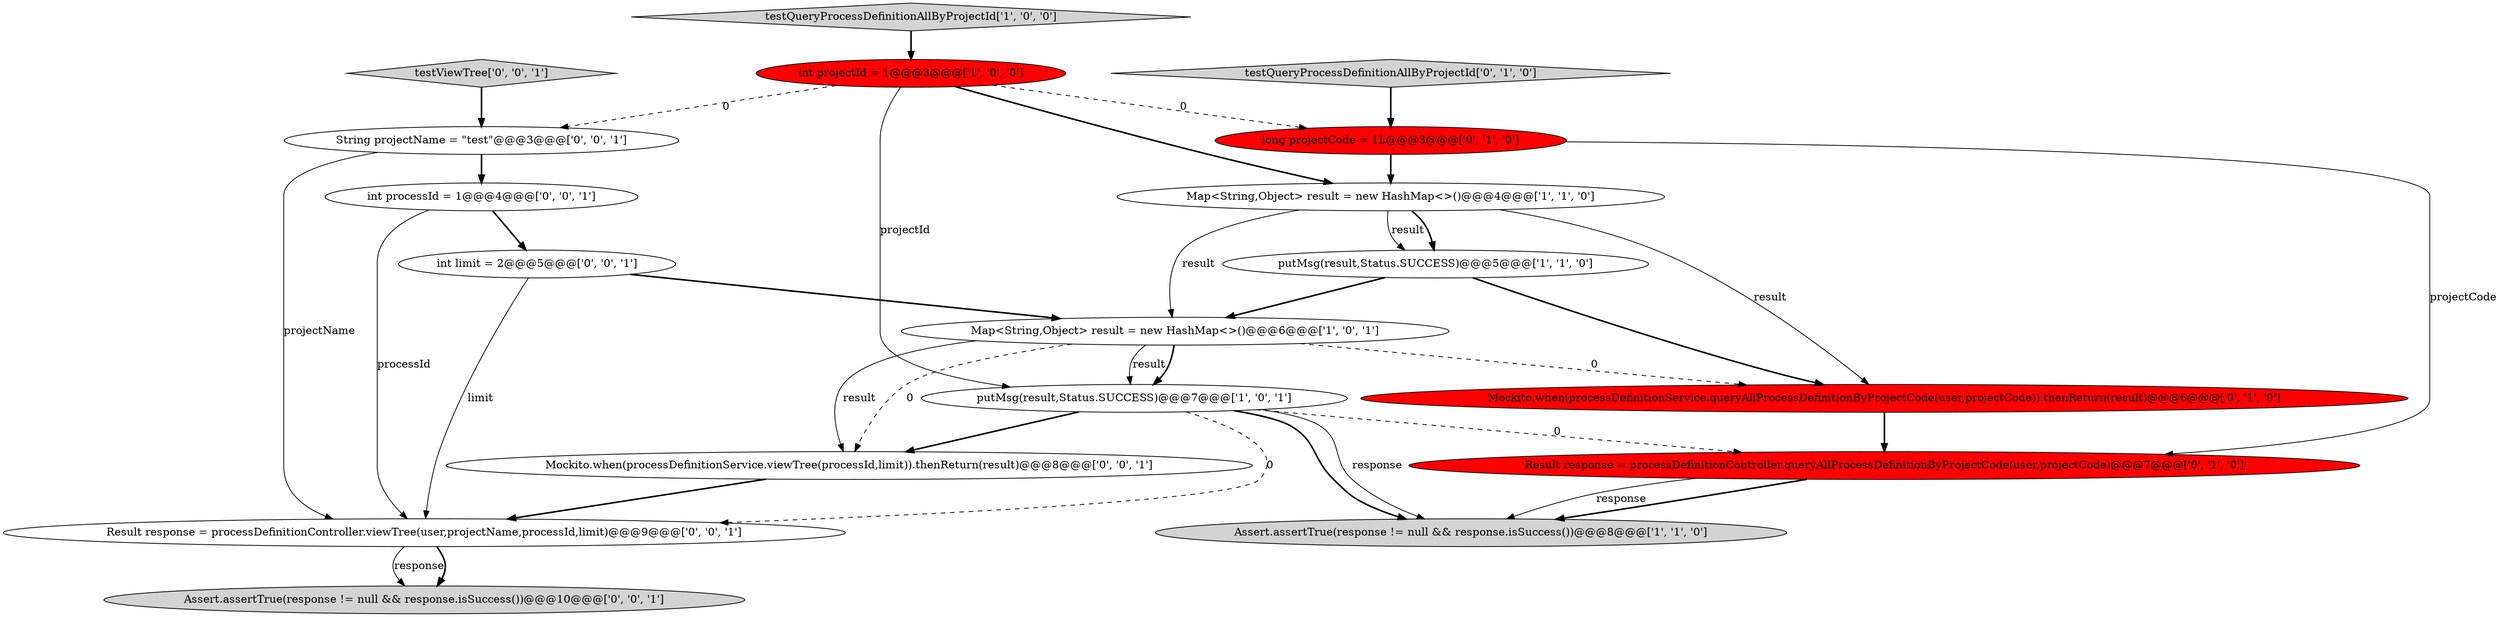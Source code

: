 digraph {
6 [style = filled, label = "Assert.assertTrue(response != null && response.isSuccess())@@@8@@@['1', '1', '0']", fillcolor = lightgray, shape = ellipse image = "AAA0AAABBB1BBB"];
4 [style = filled, label = "int projectId = 1@@@3@@@['1', '0', '0']", fillcolor = red, shape = ellipse image = "AAA1AAABBB1BBB"];
17 [style = filled, label = "testViewTree['0', '0', '1']", fillcolor = lightgray, shape = diamond image = "AAA0AAABBB3BBB"];
2 [style = filled, label = "testQueryProcessDefinitionAllByProjectId['1', '0', '0']", fillcolor = lightgray, shape = diamond image = "AAA0AAABBB1BBB"];
3 [style = filled, label = "putMsg(result,Status.SUCCESS)@@@5@@@['1', '1', '0']", fillcolor = white, shape = ellipse image = "AAA0AAABBB1BBB"];
14 [style = filled, label = "int limit = 2@@@5@@@['0', '0', '1']", fillcolor = white, shape = ellipse image = "AAA0AAABBB3BBB"];
10 [style = filled, label = "testQueryProcessDefinitionAllByProjectId['0', '1', '0']", fillcolor = lightgray, shape = diamond image = "AAA0AAABBB2BBB"];
1 [style = filled, label = "Map<String,Object> result = new HashMap<>()@@@4@@@['1', '1', '0']", fillcolor = white, shape = ellipse image = "AAA0AAABBB1BBB"];
8 [style = filled, label = "Result response = processDefinitionController.queryAllProcessDefinitionByProjectCode(user,projectCode)@@@7@@@['0', '1', '0']", fillcolor = red, shape = ellipse image = "AAA1AAABBB2BBB"];
5 [style = filled, label = "putMsg(result,Status.SUCCESS)@@@7@@@['1', '0', '1']", fillcolor = white, shape = ellipse image = "AAA0AAABBB1BBB"];
11 [style = filled, label = "String projectName = \"test\"@@@3@@@['0', '0', '1']", fillcolor = white, shape = ellipse image = "AAA0AAABBB3BBB"];
12 [style = filled, label = "int processId = 1@@@4@@@['0', '0', '1']", fillcolor = white, shape = ellipse image = "AAA0AAABBB3BBB"];
0 [style = filled, label = "Map<String,Object> result = new HashMap<>()@@@6@@@['1', '0', '1']", fillcolor = white, shape = ellipse image = "AAA0AAABBB1BBB"];
15 [style = filled, label = "Mockito.when(processDefinitionService.viewTree(processId,limit)).thenReturn(result)@@@8@@@['0', '0', '1']", fillcolor = white, shape = ellipse image = "AAA0AAABBB3BBB"];
13 [style = filled, label = "Result response = processDefinitionController.viewTree(user,projectName,processId,limit)@@@9@@@['0', '0', '1']", fillcolor = white, shape = ellipse image = "AAA0AAABBB3BBB"];
7 [style = filled, label = "Mockito.when(processDefinitionService.queryAllProcessDefinitionByProjectCode(user,projectCode)).thenReturn(result)@@@6@@@['0', '1', '0']", fillcolor = red, shape = ellipse image = "AAA1AAABBB2BBB"];
9 [style = filled, label = "long projectCode = 1L@@@3@@@['0', '1', '0']", fillcolor = red, shape = ellipse image = "AAA1AAABBB2BBB"];
16 [style = filled, label = "Assert.assertTrue(response != null && response.isSuccess())@@@10@@@['0', '0', '1']", fillcolor = lightgray, shape = ellipse image = "AAA0AAABBB3BBB"];
5->13 [style = dashed, label="0"];
11->13 [style = solid, label="projectName"];
15->13 [style = bold, label=""];
1->3 [style = solid, label="result"];
9->8 [style = solid, label="projectCode"];
1->3 [style = bold, label=""];
12->13 [style = solid, label="processId"];
14->13 [style = solid, label="limit"];
0->15 [style = dashed, label="0"];
5->15 [style = bold, label=""];
13->16 [style = solid, label="response"];
1->0 [style = solid, label="result"];
8->6 [style = bold, label=""];
11->12 [style = bold, label=""];
5->6 [style = solid, label="response"];
7->8 [style = bold, label=""];
2->4 [style = bold, label=""];
13->16 [style = bold, label=""];
3->0 [style = bold, label=""];
1->7 [style = solid, label="result"];
4->9 [style = dashed, label="0"];
5->6 [style = bold, label=""];
14->0 [style = bold, label=""];
3->7 [style = bold, label=""];
0->5 [style = solid, label="result"];
12->14 [style = bold, label=""];
5->8 [style = dashed, label="0"];
4->5 [style = solid, label="projectId"];
4->1 [style = bold, label=""];
10->9 [style = bold, label=""];
4->11 [style = dashed, label="0"];
9->1 [style = bold, label=""];
8->6 [style = solid, label="response"];
0->7 [style = dashed, label="0"];
0->5 [style = bold, label=""];
17->11 [style = bold, label=""];
0->15 [style = solid, label="result"];
}
